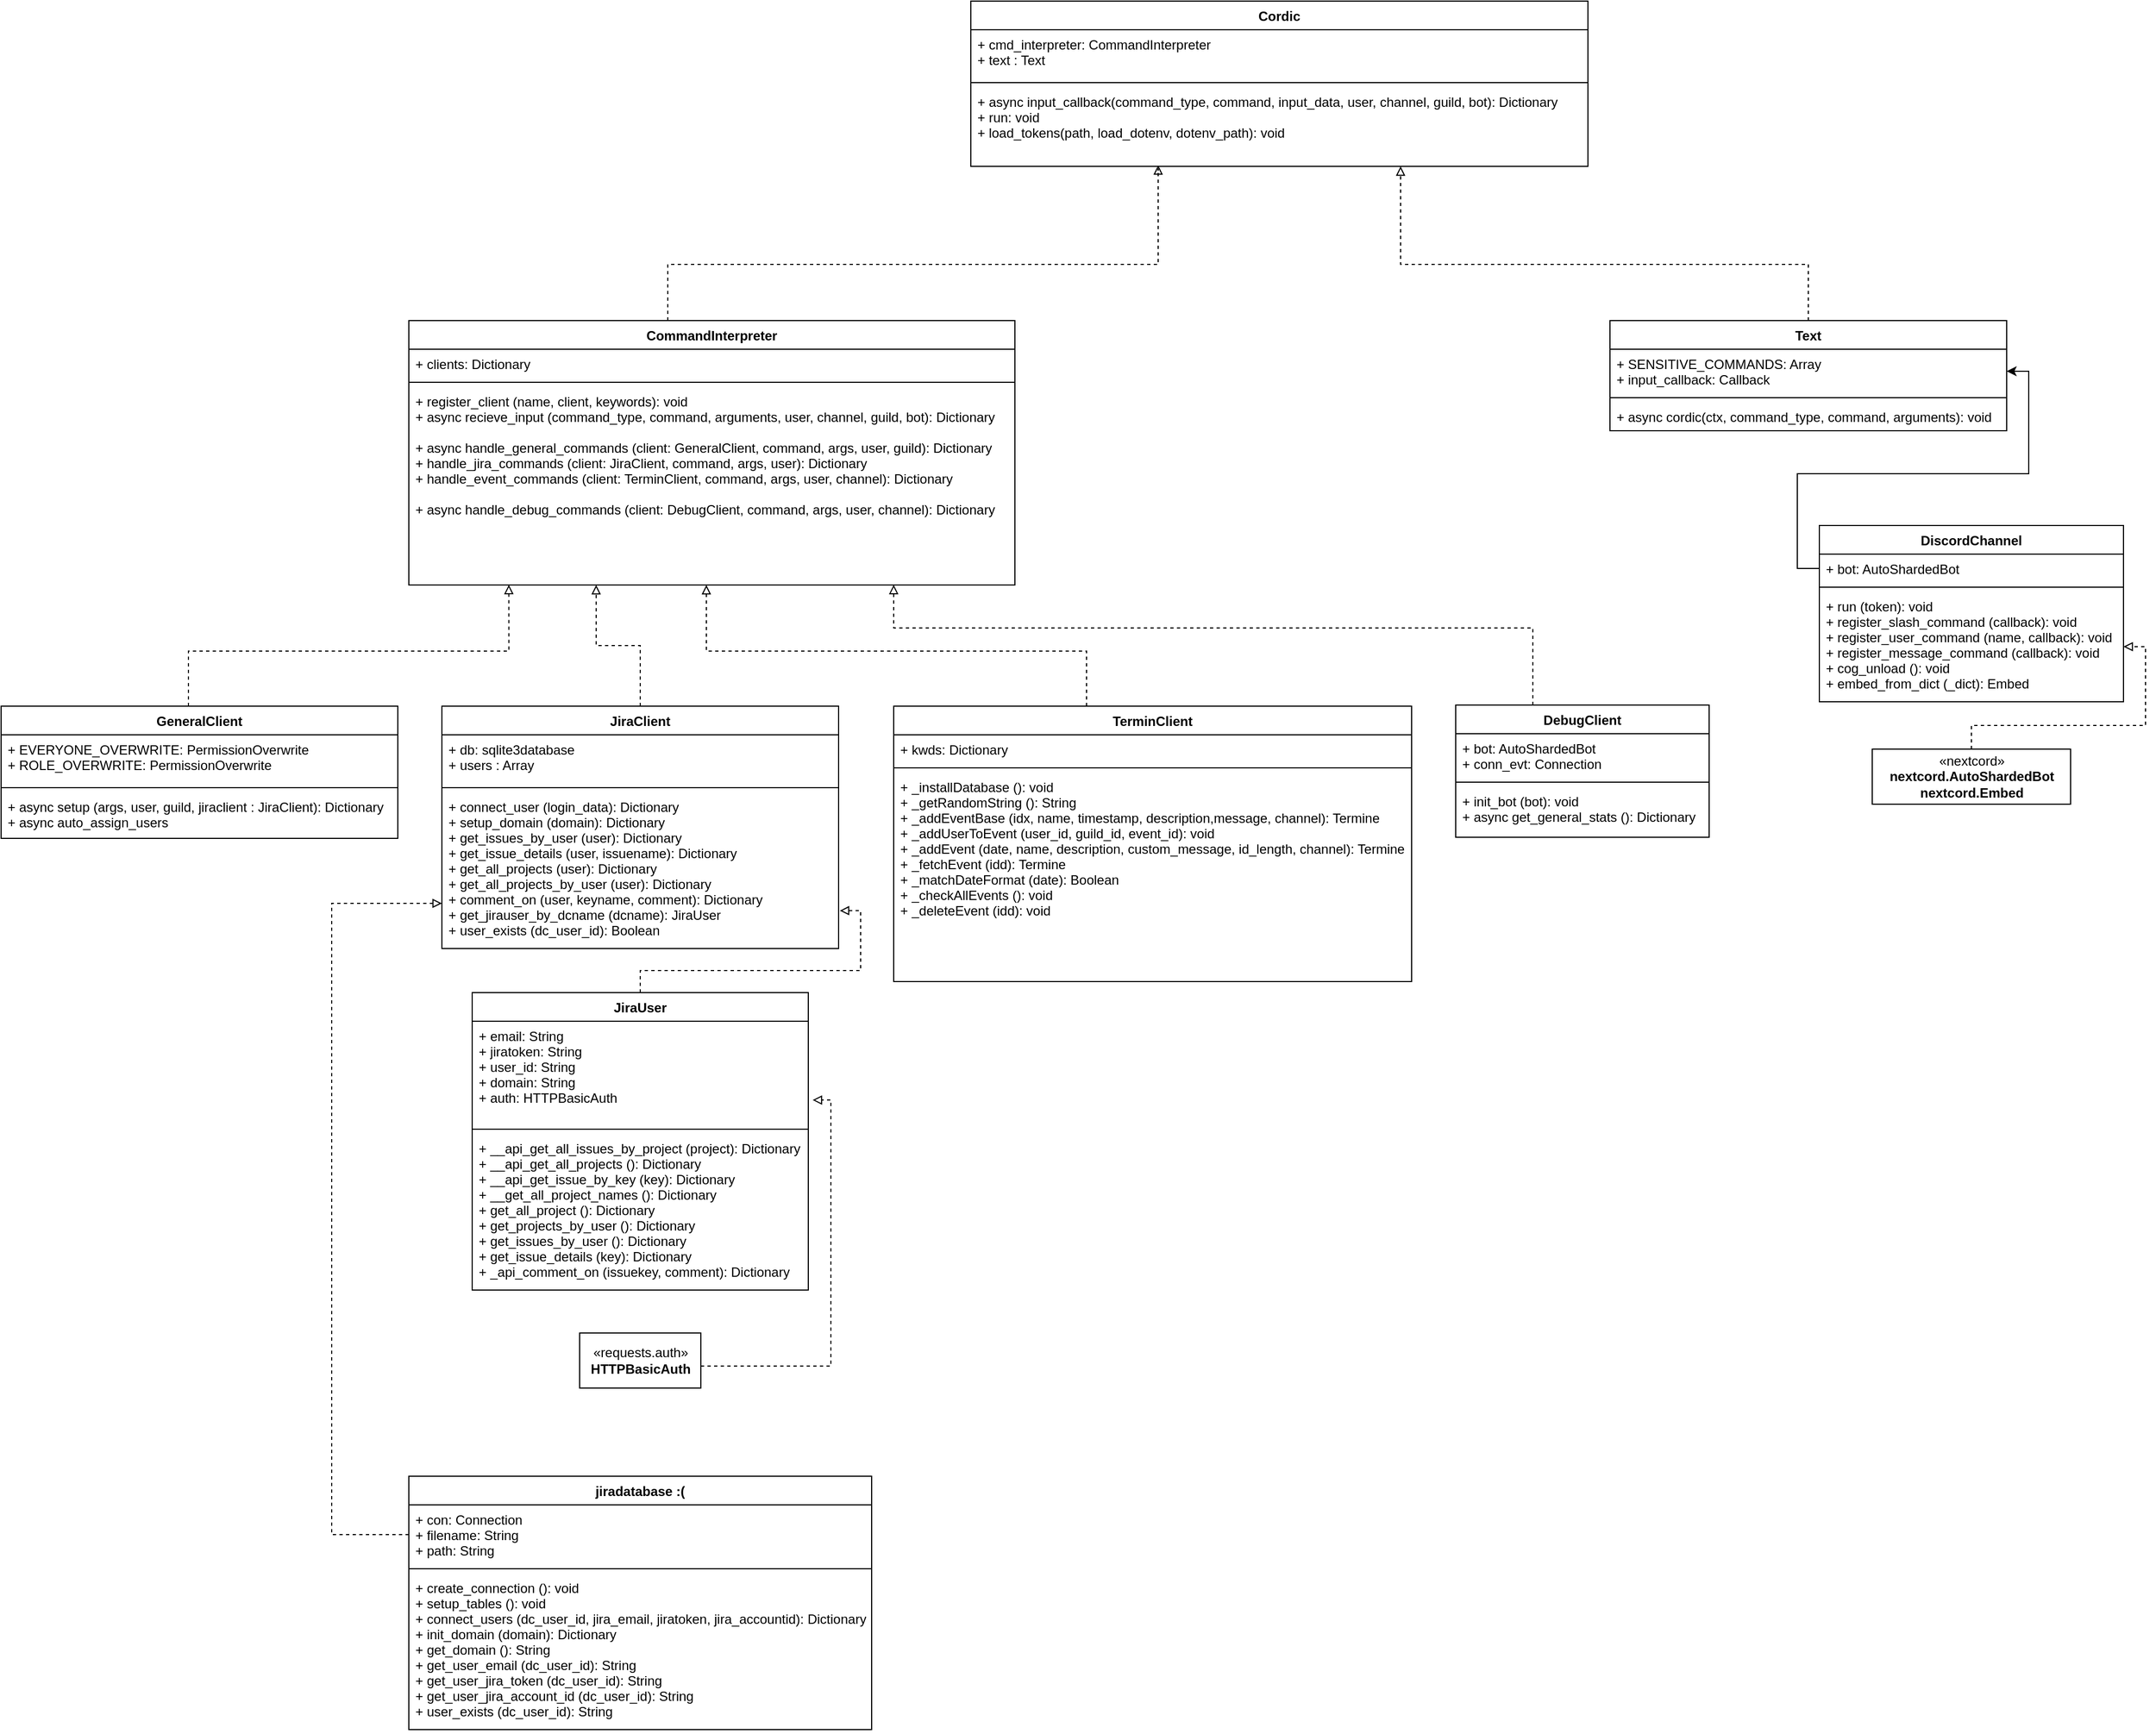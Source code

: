<mxfile version="18.0.3" type="device"><diagram id="C5RBs43oDa-KdzZeNtuy" name="Page-1"><mxGraphModel dx="3149" dy="1800" grid="1" gridSize="10" guides="1" tooltips="1" connect="1" arrows="1" fold="1" page="1" pageScale="1" pageWidth="2336" pageHeight="1654" math="0" shadow="0"><root><mxCell id="WIyWlLk6GJQsqaUBKTNV-0"/><mxCell id="WIyWlLk6GJQsqaUBKTNV-1" parent="WIyWlLk6GJQsqaUBKTNV-0"/><mxCell id="nvSTU9M2r56fF_3L1CCE-0" value="Cordic" style="swimlane;fontStyle=1;align=center;verticalAlign=top;childLayout=stackLayout;horizontal=1;startSize=26;horizontalStack=0;resizeParent=1;resizeParentMax=0;resizeLast=0;collapsible=1;marginBottom=0;" parent="WIyWlLk6GJQsqaUBKTNV-1" vertex="1"><mxGeometry x="920" y="161" width="560" height="150" as="geometry"/></mxCell><mxCell id="nvSTU9M2r56fF_3L1CCE-1" value="+ cmd_interpreter: CommandInterpreter&#xA;+ text : Text&#xA;" style="text;strokeColor=none;fillColor=none;align=left;verticalAlign=top;spacingLeft=4;spacingRight=4;overflow=hidden;rotatable=0;points=[[0,0.5],[1,0.5]];portConstraint=eastwest;" parent="nvSTU9M2r56fF_3L1CCE-0" vertex="1"><mxGeometry y="26" width="560" height="44" as="geometry"/></mxCell><mxCell id="nvSTU9M2r56fF_3L1CCE-2" value="" style="line;strokeWidth=1;fillColor=none;align=left;verticalAlign=middle;spacingTop=-1;spacingLeft=3;spacingRight=3;rotatable=0;labelPosition=right;points=[];portConstraint=eastwest;" parent="nvSTU9M2r56fF_3L1CCE-0" vertex="1"><mxGeometry y="70" width="560" height="8" as="geometry"/></mxCell><mxCell id="nvSTU9M2r56fF_3L1CCE-3" value="+ async input_callback(command_type, command, input_data, user, channel, guild, bot): Dictionary&#xA;+ run: void&#xA;+ load_tokens(path, load_dotenv, dotenv_path): void" style="text;strokeColor=none;fillColor=none;align=left;verticalAlign=top;spacingLeft=4;spacingRight=4;overflow=hidden;rotatable=0;points=[[0,0.5],[1,0.5]];portConstraint=eastwest;" parent="nvSTU9M2r56fF_3L1CCE-0" vertex="1"><mxGeometry y="78" width="560" height="72" as="geometry"/></mxCell><mxCell id="nvSTU9M2r56fF_3L1CCE-8" style="edgeStyle=orthogonalEdgeStyle;rounded=0;orthogonalLoop=1;jettySize=auto;html=1;endArrow=block;endFill=0;dashed=1;" parent="WIyWlLk6GJQsqaUBKTNV-1" source="nvSTU9M2r56fF_3L1CCE-4" edge="1"><mxGeometry relative="1" as="geometry"><mxPoint x="1090" y="310" as="targetPoint"/><Array as="points"><mxPoint x="645" y="400"/><mxPoint x="1090" y="400"/><mxPoint x="1090" y="313"/></Array></mxGeometry></mxCell><mxCell id="nvSTU9M2r56fF_3L1CCE-4" value="CommandInterpreter" style="swimlane;fontStyle=1;align=center;verticalAlign=top;childLayout=stackLayout;horizontal=1;startSize=26;horizontalStack=0;resizeParent=1;resizeParentMax=0;resizeLast=0;collapsible=1;marginBottom=0;" parent="WIyWlLk6GJQsqaUBKTNV-1" vertex="1"><mxGeometry x="410" y="451" width="550" height="240" as="geometry"/></mxCell><mxCell id="nvSTU9M2r56fF_3L1CCE-5" value="+ clients: Dictionary" style="text;strokeColor=none;fillColor=none;align=left;verticalAlign=top;spacingLeft=4;spacingRight=4;overflow=hidden;rotatable=0;points=[[0,0.5],[1,0.5]];portConstraint=eastwest;" parent="nvSTU9M2r56fF_3L1CCE-4" vertex="1"><mxGeometry y="26" width="550" height="26" as="geometry"/></mxCell><mxCell id="nvSTU9M2r56fF_3L1CCE-6" value="" style="line;strokeWidth=1;fillColor=none;align=left;verticalAlign=middle;spacingTop=-1;spacingLeft=3;spacingRight=3;rotatable=0;labelPosition=right;points=[];portConstraint=eastwest;" parent="nvSTU9M2r56fF_3L1CCE-4" vertex="1"><mxGeometry y="52" width="550" height="8" as="geometry"/></mxCell><mxCell id="nvSTU9M2r56fF_3L1CCE-7" value="+ register_client (name, client, keywords): void&#xA;+ async recieve_input (command_type, command, arguments, user, channel, guild, bot): Dictionary&#xA;&#xA;+ async handle_general_commands (client: GeneralClient, command, args, user, guild): Dictionary&#xA;+ handle_jira_commands (client: JiraClient, command, args, user): Dictionary&#xA;+ handle_event_commands (client: TerminClient, command, args, user, channel): Dictionary&#xA;&#xA;+ async handle_debug_commands (client: DebugClient, command, args, user, channel): Dictionary&#xA;" style="text;strokeColor=none;fillColor=none;align=left;verticalAlign=top;spacingLeft=4;spacingRight=4;overflow=hidden;rotatable=0;points=[[0,0.5],[1,0.5]];portConstraint=eastwest;" parent="nvSTU9M2r56fF_3L1CCE-4" vertex="1"><mxGeometry y="60" width="550" height="180" as="geometry"/></mxCell><mxCell id="nvSTU9M2r56fF_3L1CCE-14" style="edgeStyle=orthogonalEdgeStyle;rounded=0;orthogonalLoop=1;jettySize=auto;html=1;entryX=0.165;entryY=0.999;entryDx=0;entryDy=0;entryPerimeter=0;dashed=1;endArrow=block;endFill=0;" parent="WIyWlLk6GJQsqaUBKTNV-1" source="nvSTU9M2r56fF_3L1CCE-9" target="nvSTU9M2r56fF_3L1CCE-7" edge="1"><mxGeometry relative="1" as="geometry"><Array as="points"><mxPoint x="210" y="751"/><mxPoint x="501" y="751"/></Array></mxGeometry></mxCell><mxCell id="nvSTU9M2r56fF_3L1CCE-9" value="GeneralClient" style="swimlane;fontStyle=1;align=center;verticalAlign=top;childLayout=stackLayout;horizontal=1;startSize=26;horizontalStack=0;resizeParent=1;resizeParentMax=0;resizeLast=0;collapsible=1;marginBottom=0;" parent="WIyWlLk6GJQsqaUBKTNV-1" vertex="1"><mxGeometry x="40" y="801" width="360" height="120" as="geometry"/></mxCell><mxCell id="nvSTU9M2r56fF_3L1CCE-10" value="+ EVERYONE_OVERWRITE: PermissionOverwrite&#xA;+ ROLE_OVERWRITE: PermissionOverwrite" style="text;strokeColor=none;fillColor=none;align=left;verticalAlign=top;spacingLeft=4;spacingRight=4;overflow=hidden;rotatable=0;points=[[0,0.5],[1,0.5]];portConstraint=eastwest;" parent="nvSTU9M2r56fF_3L1CCE-9" vertex="1"><mxGeometry y="26" width="360" height="44" as="geometry"/></mxCell><mxCell id="nvSTU9M2r56fF_3L1CCE-11" value="" style="line;strokeWidth=1;fillColor=none;align=left;verticalAlign=middle;spacingTop=-1;spacingLeft=3;spacingRight=3;rotatable=0;labelPosition=right;points=[];portConstraint=eastwest;" parent="nvSTU9M2r56fF_3L1CCE-9" vertex="1"><mxGeometry y="70" width="360" height="8" as="geometry"/></mxCell><mxCell id="nvSTU9M2r56fF_3L1CCE-12" value="+ async setup (args, user, guild, jiraclient : JiraClient): Dictionary&#xA;+ async auto_assign_users&#xA;" style="text;strokeColor=none;fillColor=none;align=left;verticalAlign=top;spacingLeft=4;spacingRight=4;overflow=hidden;rotatable=0;points=[[0,0.5],[1,0.5]];portConstraint=eastwest;" parent="nvSTU9M2r56fF_3L1CCE-9" vertex="1"><mxGeometry y="78" width="360" height="42" as="geometry"/></mxCell><mxCell id="nvSTU9M2r56fF_3L1CCE-26" style="edgeStyle=orthogonalEdgeStyle;rounded=0;orthogonalLoop=1;jettySize=auto;html=1;dashed=1;endArrow=block;endFill=0;" parent="WIyWlLk6GJQsqaUBKTNV-1" source="nvSTU9M2r56fF_3L1CCE-15" target="nvSTU9M2r56fF_3L1CCE-7" edge="1"><mxGeometry relative="1" as="geometry"><mxPoint x="230" y="721" as="targetPoint"/><Array as="points"><mxPoint x="620" y="746"/><mxPoint x="580" y="746"/></Array></mxGeometry></mxCell><mxCell id="nvSTU9M2r56fF_3L1CCE-15" value="JiraClient" style="swimlane;fontStyle=1;align=center;verticalAlign=top;childLayout=stackLayout;horizontal=1;startSize=26;horizontalStack=0;resizeParent=1;resizeParentMax=0;resizeLast=0;collapsible=1;marginBottom=0;" parent="WIyWlLk6GJQsqaUBKTNV-1" vertex="1"><mxGeometry x="440" y="801" width="360" height="220" as="geometry"/></mxCell><mxCell id="nvSTU9M2r56fF_3L1CCE-16" value="+ db: sqlite3database&#xA;+ users : Array&#xA;" style="text;strokeColor=none;fillColor=none;align=left;verticalAlign=top;spacingLeft=4;spacingRight=4;overflow=hidden;rotatable=0;points=[[0,0.5],[1,0.5]];portConstraint=eastwest;" parent="nvSTU9M2r56fF_3L1CCE-15" vertex="1"><mxGeometry y="26" width="360" height="44" as="geometry"/></mxCell><mxCell id="nvSTU9M2r56fF_3L1CCE-17" value="" style="line;strokeWidth=1;fillColor=none;align=left;verticalAlign=middle;spacingTop=-1;spacingLeft=3;spacingRight=3;rotatable=0;labelPosition=right;points=[];portConstraint=eastwest;" parent="nvSTU9M2r56fF_3L1CCE-15" vertex="1"><mxGeometry y="70" width="360" height="8" as="geometry"/></mxCell><mxCell id="nvSTU9M2r56fF_3L1CCE-18" value="+ connect_user (login_data): Dictionary&#xA;+ setup_domain (domain): Dictionary&#xA;+ get_issues_by_user (user): Dictionary&#xA;+ get_issue_details (user, issuename): Dictionary&#xA;+ get_all_projects (user): Dictionary&#xA;+ get_all_projects_by_user (user): Dictionary&#xA;+ comment_on (user, keyname, comment): Dictionary&#xA;+ get_jirauser_by_dcname (dcname): JiraUser&#xA;+ user_exists (dc_user_id): Boolean&#xA;" style="text;strokeColor=none;fillColor=none;align=left;verticalAlign=top;spacingLeft=4;spacingRight=4;overflow=hidden;rotatable=0;points=[[0,0.5],[1,0.5]];portConstraint=eastwest;" parent="nvSTU9M2r56fF_3L1CCE-15" vertex="1"><mxGeometry y="78" width="360" height="142" as="geometry"/></mxCell><mxCell id="nvSTU9M2r56fF_3L1CCE-25" style="edgeStyle=orthogonalEdgeStyle;rounded=0;orthogonalLoop=1;jettySize=auto;html=1;entryX=1.003;entryY=0.758;entryDx=0;entryDy=0;entryPerimeter=0;dashed=1;endArrow=block;endFill=0;" parent="WIyWlLk6GJQsqaUBKTNV-1" source="nvSTU9M2r56fF_3L1CCE-19" target="nvSTU9M2r56fF_3L1CCE-18" edge="1"><mxGeometry relative="1" as="geometry"/></mxCell><mxCell id="nvSTU9M2r56fF_3L1CCE-19" value="JiraUser" style="swimlane;fontStyle=1;align=center;verticalAlign=top;childLayout=stackLayout;horizontal=1;startSize=26;horizontalStack=0;resizeParent=1;resizeParentMax=0;resizeLast=0;collapsible=1;marginBottom=0;" parent="WIyWlLk6GJQsqaUBKTNV-1" vertex="1"><mxGeometry x="467.5" y="1061" width="305" height="270" as="geometry"/></mxCell><mxCell id="nvSTU9M2r56fF_3L1CCE-20" value="+ email: String&#xA;+ jiratoken: String&#xA;+ user_id: String&#xA;+ domain: String&#xA;+ auth: HTTPBasicAuth" style="text;strokeColor=none;fillColor=none;align=left;verticalAlign=top;spacingLeft=4;spacingRight=4;overflow=hidden;rotatable=0;points=[[0,0.5],[1,0.5]];portConstraint=eastwest;" parent="nvSTU9M2r56fF_3L1CCE-19" vertex="1"><mxGeometry y="26" width="305" height="94" as="geometry"/></mxCell><mxCell id="nvSTU9M2r56fF_3L1CCE-21" value="" style="line;strokeWidth=1;fillColor=none;align=left;verticalAlign=middle;spacingTop=-1;spacingLeft=3;spacingRight=3;rotatable=0;labelPosition=right;points=[];portConstraint=eastwest;" parent="nvSTU9M2r56fF_3L1CCE-19" vertex="1"><mxGeometry y="120" width="305" height="8" as="geometry"/></mxCell><mxCell id="nvSTU9M2r56fF_3L1CCE-22" value="+ __api_get_all_issues_by_project (project): Dictionary&#xA;+ __api_get_all_projects (): Dictionary&#xA;+ __api_get_issue_by_key (key): Dictionary&#xA;+ __get_all_project_names (): Dictionary&#xA;+ get_all_project (): Dictionary&#xA;+ get_projects_by_user (): Dictionary&#xA;+ get_issues_by_user (): Dictionary&#xA;+ get_issue_details (key): Dictionary&#xA;+ _api_comment_on (issuekey, comment): Dictionary" style="text;strokeColor=none;fillColor=none;align=left;verticalAlign=top;spacingLeft=4;spacingRight=4;overflow=hidden;rotatable=0;points=[[0,0.5],[1,0.5]];portConstraint=eastwest;" parent="nvSTU9M2r56fF_3L1CCE-19" vertex="1"><mxGeometry y="128" width="305" height="142" as="geometry"/></mxCell><mxCell id="nvSTU9M2r56fF_3L1CCE-24" style="edgeStyle=orthogonalEdgeStyle;rounded=0;orthogonalLoop=1;jettySize=auto;html=1;entryX=1.013;entryY=0.761;entryDx=0;entryDy=0;entryPerimeter=0;dashed=1;endArrow=block;endFill=0;" parent="WIyWlLk6GJQsqaUBKTNV-1" source="nvSTU9M2r56fF_3L1CCE-23" target="nvSTU9M2r56fF_3L1CCE-20" edge="1"><mxGeometry relative="1" as="geometry"><Array as="points"><mxPoint x="793" y="1400"/><mxPoint x="793" y="1159"/></Array></mxGeometry></mxCell><mxCell id="nvSTU9M2r56fF_3L1CCE-23" value="«requests.auth»&lt;b&gt;&lt;br&gt;HTTPBasicAuth&lt;/b&gt;&lt;br&gt;&lt;b&gt;&lt;/b&gt;" style="html=1;" parent="WIyWlLk6GJQsqaUBKTNV-1" vertex="1"><mxGeometry x="565" y="1370" width="110" height="50" as="geometry"/></mxCell><mxCell id="nvSTU9M2r56fF_3L1CCE-31" style="edgeStyle=orthogonalEdgeStyle;rounded=0;orthogonalLoop=1;jettySize=auto;html=1;dashed=1;endArrow=block;endFill=0;" parent="WIyWlLk6GJQsqaUBKTNV-1" source="nvSTU9M2r56fF_3L1CCE-27" edge="1"><mxGeometry relative="1" as="geometry"><mxPoint x="680" y="691" as="targetPoint"/><Array as="points"><mxPoint x="1025" y="751"/><mxPoint x="680" y="751"/><mxPoint x="680" y="691"/></Array></mxGeometry></mxCell><mxCell id="nvSTU9M2r56fF_3L1CCE-27" value="TerminClient" style="swimlane;fontStyle=1;align=center;verticalAlign=top;childLayout=stackLayout;horizontal=1;startSize=26;horizontalStack=0;resizeParent=1;resizeParentMax=0;resizeLast=0;collapsible=1;marginBottom=0;" parent="WIyWlLk6GJQsqaUBKTNV-1" vertex="1"><mxGeometry x="850" y="801" width="470" height="250" as="geometry"/></mxCell><mxCell id="nvSTU9M2r56fF_3L1CCE-28" value="+ kwds: Dictionary" style="text;strokeColor=none;fillColor=none;align=left;verticalAlign=top;spacingLeft=4;spacingRight=4;overflow=hidden;rotatable=0;points=[[0,0.5],[1,0.5]];portConstraint=eastwest;" parent="nvSTU9M2r56fF_3L1CCE-27" vertex="1"><mxGeometry y="26" width="470" height="26" as="geometry"/></mxCell><mxCell id="nvSTU9M2r56fF_3L1CCE-29" value="" style="line;strokeWidth=1;fillColor=none;align=left;verticalAlign=middle;spacingTop=-1;spacingLeft=3;spacingRight=3;rotatable=0;labelPosition=right;points=[];portConstraint=eastwest;" parent="nvSTU9M2r56fF_3L1CCE-27" vertex="1"><mxGeometry y="52" width="470" height="8" as="geometry"/></mxCell><mxCell id="nvSTU9M2r56fF_3L1CCE-30" value="+ _installDatabase (): void&#xA;+ _getRandomString (): String&#xA;+ _addEventBase (idx, name, timestamp, description,message, channel): Termine&#xA;+ _addUserToEvent (user_id, guild_id, event_id): void&#xA;+ _addEvent (date, name, description, custom_message, id_length, channel): Termine&#xA;+ _fetchEvent (idd): Termine&#xA;+ _matchDateFormat (date): Boolean&#xA;+ _checkAllEvents (): void&#xA;+ _deleteEvent (idd): void&#xA;&#xA;" style="text;strokeColor=none;fillColor=none;align=left;verticalAlign=top;spacingLeft=4;spacingRight=4;overflow=hidden;rotatable=0;points=[[0,0.5],[1,0.5]];portConstraint=eastwest;" parent="nvSTU9M2r56fF_3L1CCE-27" vertex="1"><mxGeometry y="60" width="470" height="190" as="geometry"/></mxCell><mxCell id="nvSTU9M2r56fF_3L1CCE-36" style="edgeStyle=orthogonalEdgeStyle;rounded=0;orthogonalLoop=1;jettySize=auto;html=1;entryX=0.8;entryY=0.999;entryDx=0;entryDy=0;entryPerimeter=0;dashed=1;endArrow=block;endFill=0;" parent="WIyWlLk6GJQsqaUBKTNV-1" source="nvSTU9M2r56fF_3L1CCE-32" target="nvSTU9M2r56fF_3L1CCE-7" edge="1"><mxGeometry relative="1" as="geometry"><Array as="points"><mxPoint x="1430" y="730"/><mxPoint x="850" y="730"/></Array></mxGeometry></mxCell><mxCell id="nvSTU9M2r56fF_3L1CCE-32" value="DebugClient" style="swimlane;fontStyle=1;align=center;verticalAlign=top;childLayout=stackLayout;horizontal=1;startSize=26;horizontalStack=0;resizeParent=1;resizeParentMax=0;resizeLast=0;collapsible=1;marginBottom=0;" parent="WIyWlLk6GJQsqaUBKTNV-1" vertex="1"><mxGeometry x="1360" y="800" width="230" height="120" as="geometry"/></mxCell><mxCell id="nvSTU9M2r56fF_3L1CCE-33" value="+ bot: AutoShardedBot&#xA;+ conn_evt: Connection&#xA;" style="text;strokeColor=none;fillColor=none;align=left;verticalAlign=top;spacingLeft=4;spacingRight=4;overflow=hidden;rotatable=0;points=[[0,0.5],[1,0.5]];portConstraint=eastwest;" parent="nvSTU9M2r56fF_3L1CCE-32" vertex="1"><mxGeometry y="26" width="230" height="40" as="geometry"/></mxCell><mxCell id="nvSTU9M2r56fF_3L1CCE-34" value="" style="line;strokeWidth=1;fillColor=none;align=left;verticalAlign=middle;spacingTop=-1;spacingLeft=3;spacingRight=3;rotatable=0;labelPosition=right;points=[];portConstraint=eastwest;" parent="nvSTU9M2r56fF_3L1CCE-32" vertex="1"><mxGeometry y="66" width="230" height="8" as="geometry"/></mxCell><mxCell id="nvSTU9M2r56fF_3L1CCE-35" value="+ init_bot (bot): void&#xA;+ async get_general_stats (): Dictionary&#xA;" style="text;strokeColor=none;fillColor=none;align=left;verticalAlign=top;spacingLeft=4;spacingRight=4;overflow=hidden;rotatable=0;points=[[0,0.5],[1,0.5]];portConstraint=eastwest;" parent="nvSTU9M2r56fF_3L1CCE-32" vertex="1"><mxGeometry y="74" width="230" height="46" as="geometry"/></mxCell><mxCell id="nvSTU9M2r56fF_3L1CCE-50" style="edgeStyle=orthogonalEdgeStyle;rounded=0;orthogonalLoop=1;jettySize=auto;html=1;endArrow=block;endFill=0;dashed=1;" parent="WIyWlLk6GJQsqaUBKTNV-1" source="nvSTU9M2r56fF_3L1CCE-37" target="nvSTU9M2r56fF_3L1CCE-3" edge="1"><mxGeometry relative="1" as="geometry"><Array as="points"><mxPoint x="1680" y="400"/><mxPoint x="1310" y="400"/></Array></mxGeometry></mxCell><mxCell id="nvSTU9M2r56fF_3L1CCE-37" value="Text" style="swimlane;fontStyle=1;align=center;verticalAlign=top;childLayout=stackLayout;horizontal=1;startSize=26;horizontalStack=0;resizeParent=1;resizeParentMax=0;resizeLast=0;collapsible=1;marginBottom=0;" parent="WIyWlLk6GJQsqaUBKTNV-1" vertex="1"><mxGeometry x="1500" y="451" width="360" height="100" as="geometry"/></mxCell><mxCell id="nvSTU9M2r56fF_3L1CCE-38" value="+ SENSITIVE_COMMANDS: Array&#xA;+ input_callback: Callback" style="text;strokeColor=none;fillColor=none;align=left;verticalAlign=top;spacingLeft=4;spacingRight=4;overflow=hidden;rotatable=0;points=[[0,0.5],[1,0.5]];portConstraint=eastwest;" parent="nvSTU9M2r56fF_3L1CCE-37" vertex="1"><mxGeometry y="26" width="360" height="40" as="geometry"/></mxCell><mxCell id="nvSTU9M2r56fF_3L1CCE-39" value="" style="line;strokeWidth=1;fillColor=none;align=left;verticalAlign=middle;spacingTop=-1;spacingLeft=3;spacingRight=3;rotatable=0;labelPosition=right;points=[];portConstraint=eastwest;" parent="nvSTU9M2r56fF_3L1CCE-37" vertex="1"><mxGeometry y="66" width="360" height="8" as="geometry"/></mxCell><mxCell id="nvSTU9M2r56fF_3L1CCE-40" value="+ async cordic(ctx, command_type, command, arguments): void" style="text;strokeColor=none;fillColor=none;align=left;verticalAlign=top;spacingLeft=4;spacingRight=4;overflow=hidden;rotatable=0;points=[[0,0.5],[1,0.5]];portConstraint=eastwest;" parent="nvSTU9M2r56fF_3L1CCE-37" vertex="1"><mxGeometry y="74" width="360" height="26" as="geometry"/></mxCell><mxCell id="nvSTU9M2r56fF_3L1CCE-41" value="DiscordChannel" style="swimlane;fontStyle=1;align=center;verticalAlign=top;childLayout=stackLayout;horizontal=1;startSize=26;horizontalStack=0;resizeParent=1;resizeParentMax=0;resizeLast=0;collapsible=1;marginBottom=0;" parent="WIyWlLk6GJQsqaUBKTNV-1" vertex="1"><mxGeometry x="1690" y="637" width="276" height="160" as="geometry"/></mxCell><mxCell id="nvSTU9M2r56fF_3L1CCE-42" value="+ bot: AutoShardedBot" style="text;strokeColor=none;fillColor=none;align=left;verticalAlign=top;spacingLeft=4;spacingRight=4;overflow=hidden;rotatable=0;points=[[0,0.5],[1,0.5]];portConstraint=eastwest;" parent="nvSTU9M2r56fF_3L1CCE-41" vertex="1"><mxGeometry y="26" width="276" height="26" as="geometry"/></mxCell><mxCell id="nvSTU9M2r56fF_3L1CCE-43" value="" style="line;strokeWidth=1;fillColor=none;align=left;verticalAlign=middle;spacingTop=-1;spacingLeft=3;spacingRight=3;rotatable=0;labelPosition=right;points=[];portConstraint=eastwest;" parent="nvSTU9M2r56fF_3L1CCE-41" vertex="1"><mxGeometry y="52" width="276" height="8" as="geometry"/></mxCell><mxCell id="nvSTU9M2r56fF_3L1CCE-44" value="+ run (token): void&#xA;+ register_slash_command (callback): void&#xA;+ register_user_command (name, callback): void&#xA;+ register_message_command (callback): void&#xA;+ cog_unload (): void&#xA;+ embed_from_dict (_dict): Embed&#xA;" style="text;strokeColor=none;fillColor=none;align=left;verticalAlign=top;spacingLeft=4;spacingRight=4;overflow=hidden;rotatable=0;points=[[0,0.5],[1,0.5]];portConstraint=eastwest;" parent="nvSTU9M2r56fF_3L1CCE-41" vertex="1"><mxGeometry y="60" width="276" height="100" as="geometry"/></mxCell><mxCell id="nvSTU9M2r56fF_3L1CCE-45" style="edgeStyle=orthogonalEdgeStyle;rounded=0;orthogonalLoop=1;jettySize=auto;html=1;entryX=1;entryY=0.5;entryDx=0;entryDy=0;endArrow=classic;endFill=1;" parent="WIyWlLk6GJQsqaUBKTNV-1" source="nvSTU9M2r56fF_3L1CCE-42" target="nvSTU9M2r56fF_3L1CCE-38" edge="1"><mxGeometry relative="1" as="geometry"/></mxCell><mxCell id="nvSTU9M2r56fF_3L1CCE-52" style="edgeStyle=orthogonalEdgeStyle;rounded=0;orthogonalLoop=1;jettySize=auto;html=1;dashed=1;endArrow=block;endFill=0;" parent="WIyWlLk6GJQsqaUBKTNV-1" source="nvSTU9M2r56fF_3L1CCE-46" target="nvSTU9M2r56fF_3L1CCE-44" edge="1"><mxGeometry relative="1" as="geometry"/></mxCell><mxCell id="nvSTU9M2r56fF_3L1CCE-46" value="&lt;div&gt;«nextcord»&lt;b&gt;&lt;br&gt;&lt;/b&gt;&lt;/div&gt;&lt;div&gt;&lt;b&gt;nextcord.AutoShardedBot&lt;/b&gt;&lt;/div&gt;&lt;div&gt;&lt;b&gt;nextcord.Embed&lt;br&gt;&lt;/b&gt;&lt;/div&gt;" style="html=1;" parent="WIyWlLk6GJQsqaUBKTNV-1" vertex="1"><mxGeometry x="1738" y="840" width="180" height="50" as="geometry"/></mxCell><mxCell id="JgFrMn3CymioeePnivyL-0" value="jiradatabase :(" style="swimlane;fontStyle=1;align=center;verticalAlign=top;childLayout=stackLayout;horizontal=1;startSize=26;horizontalStack=0;resizeParent=1;resizeParentMax=0;resizeLast=0;collapsible=1;marginBottom=0;" vertex="1" parent="WIyWlLk6GJQsqaUBKTNV-1"><mxGeometry x="410" y="1500" width="420" height="230" as="geometry"/></mxCell><mxCell id="JgFrMn3CymioeePnivyL-1" value="+ con: Connection&#xA;+ filename: String&#xA;+ path: String &#xA;" style="text;strokeColor=none;fillColor=none;align=left;verticalAlign=top;spacingLeft=4;spacingRight=4;overflow=hidden;rotatable=0;points=[[0,0.5],[1,0.5]];portConstraint=eastwest;" vertex="1" parent="JgFrMn3CymioeePnivyL-0"><mxGeometry y="26" width="420" height="54" as="geometry"/></mxCell><mxCell id="JgFrMn3CymioeePnivyL-2" value="" style="line;strokeWidth=1;fillColor=none;align=left;verticalAlign=middle;spacingTop=-1;spacingLeft=3;spacingRight=3;rotatable=0;labelPosition=right;points=[];portConstraint=eastwest;" vertex="1" parent="JgFrMn3CymioeePnivyL-0"><mxGeometry y="80" width="420" height="8" as="geometry"/></mxCell><mxCell id="JgFrMn3CymioeePnivyL-3" value="+ create_connection (): void&#xA;+ setup_tables (): void&#xA;+ connect_users (dc_user_id, jira_email, jiratoken, jira_accountid): Dictionary&#xA;+ init_domain (domain): Dictionary&#xA;+ get_domain (): String&#xA;+ get_user_email (dc_user_id): String&#xA;+ get_user_jira_token (dc_user_id): String&#xA;+ get_user_jira_account_id (dc_user_id): String&#xA;+ user_exists (dc_user_id): String&#xA;" style="text;strokeColor=none;fillColor=none;align=left;verticalAlign=top;spacingLeft=4;spacingRight=4;overflow=hidden;rotatable=0;points=[[0,0.5],[1,0.5]];portConstraint=eastwest;" vertex="1" parent="JgFrMn3CymioeePnivyL-0"><mxGeometry y="88" width="420" height="142" as="geometry"/></mxCell><mxCell id="JgFrMn3CymioeePnivyL-7" style="edgeStyle=orthogonalEdgeStyle;rounded=0;orthogonalLoop=1;jettySize=auto;html=1;endArrow=block;endFill=0;dashed=1;" edge="1" parent="WIyWlLk6GJQsqaUBKTNV-1" source="JgFrMn3CymioeePnivyL-1"><mxGeometry relative="1" as="geometry"><mxPoint x="440" y="980" as="targetPoint"/><Array as="points"><mxPoint x="340" y="1553"/><mxPoint x="340" y="980"/><mxPoint x="440" y="980"/></Array></mxGeometry></mxCell></root></mxGraphModel></diagram></mxfile>